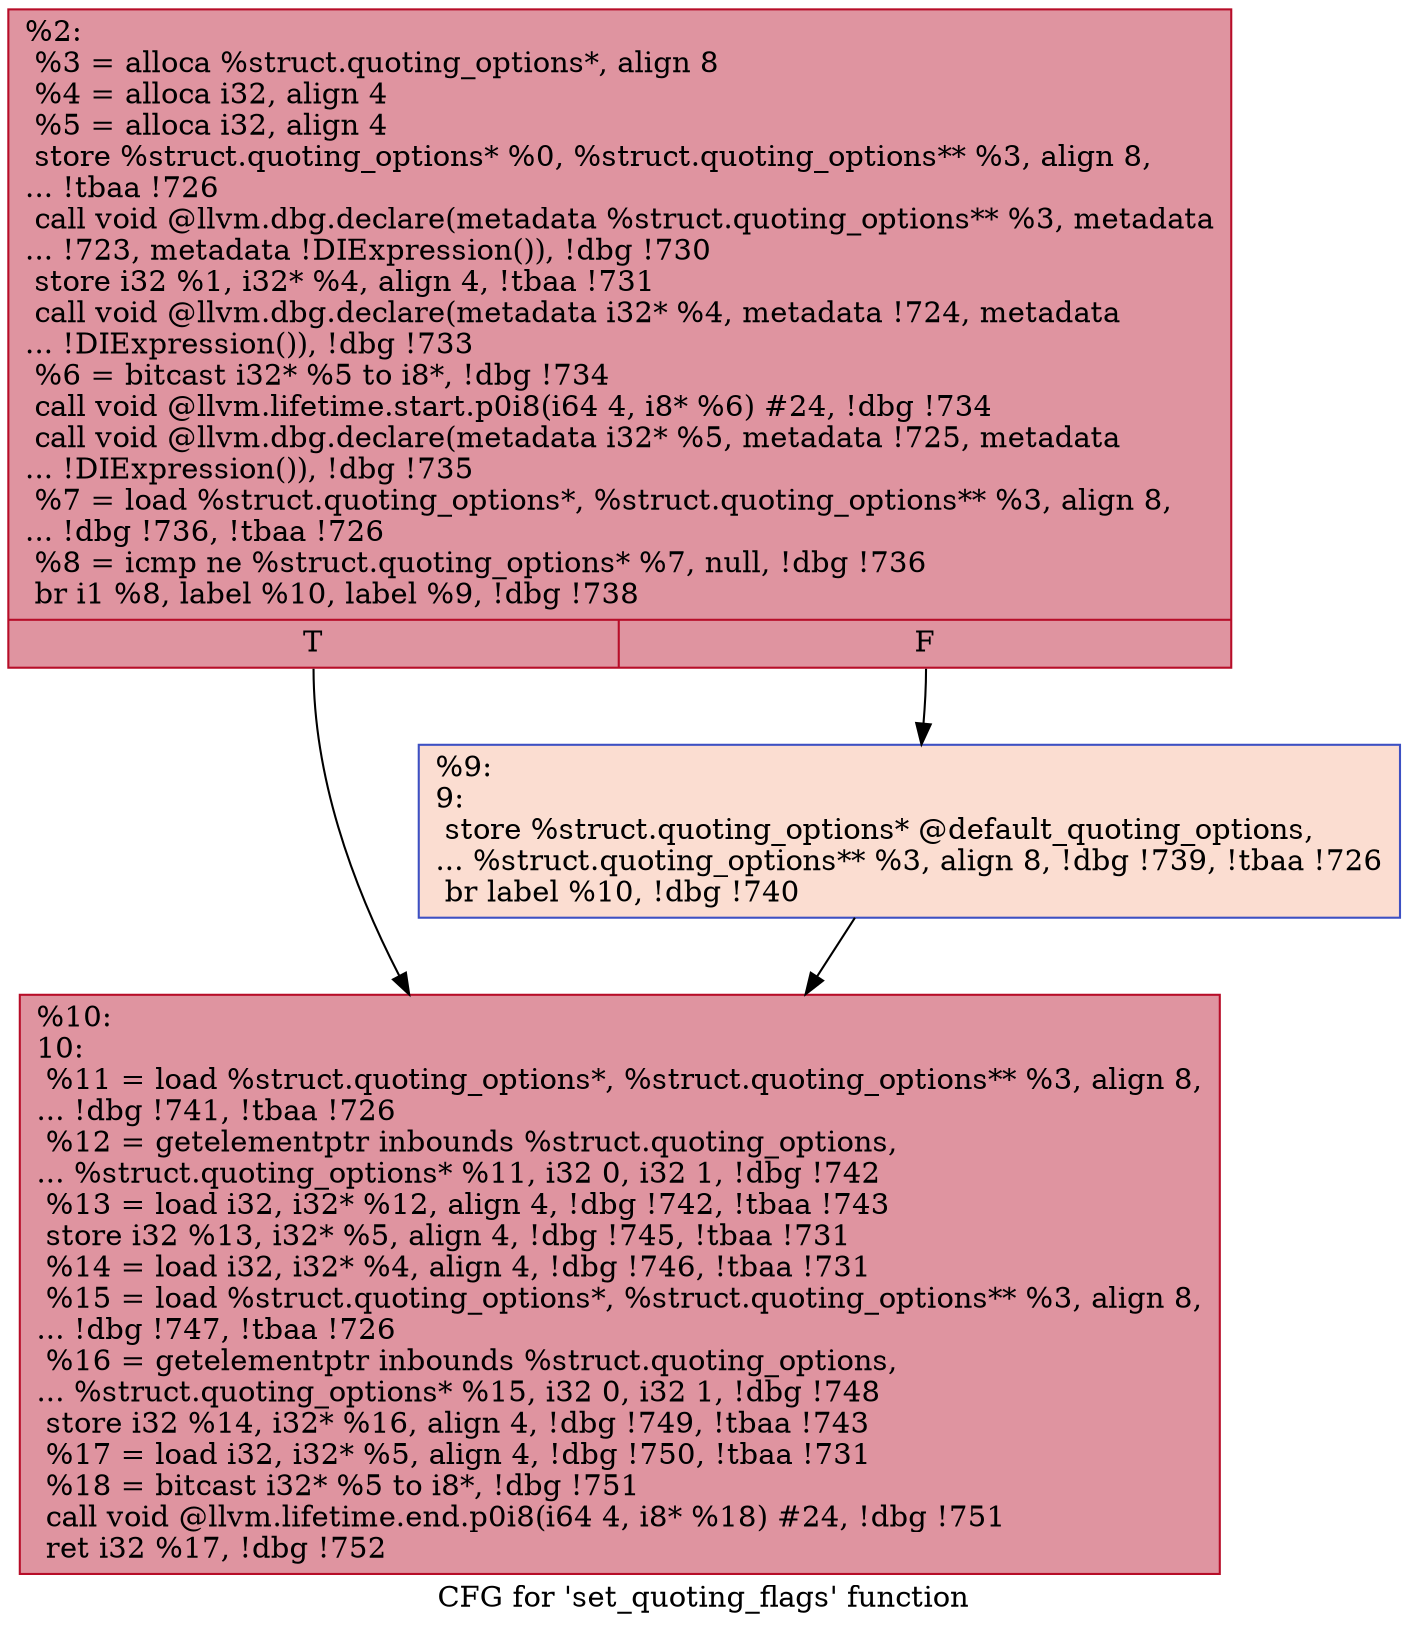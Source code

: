 digraph "CFG for 'set_quoting_flags' function" {
	label="CFG for 'set_quoting_flags' function";

	Node0x18c2a10 [shape=record,color="#b70d28ff", style=filled, fillcolor="#b70d2870",label="{%2:\l  %3 = alloca %struct.quoting_options*, align 8\l  %4 = alloca i32, align 4\l  %5 = alloca i32, align 4\l  store %struct.quoting_options* %0, %struct.quoting_options** %3, align 8,\l... !tbaa !726\l  call void @llvm.dbg.declare(metadata %struct.quoting_options** %3, metadata\l... !723, metadata !DIExpression()), !dbg !730\l  store i32 %1, i32* %4, align 4, !tbaa !731\l  call void @llvm.dbg.declare(metadata i32* %4, metadata !724, metadata\l... !DIExpression()), !dbg !733\l  %6 = bitcast i32* %5 to i8*, !dbg !734\l  call void @llvm.lifetime.start.p0i8(i64 4, i8* %6) #24, !dbg !734\l  call void @llvm.dbg.declare(metadata i32* %5, metadata !725, metadata\l... !DIExpression()), !dbg !735\l  %7 = load %struct.quoting_options*, %struct.quoting_options** %3, align 8,\l... !dbg !736, !tbaa !726\l  %8 = icmp ne %struct.quoting_options* %7, null, !dbg !736\l  br i1 %8, label %10, label %9, !dbg !738\l|{<s0>T|<s1>F}}"];
	Node0x18c2a10:s0 -> Node0x18c2ab0;
	Node0x18c2a10:s1 -> Node0x18c2a60;
	Node0x18c2a60 [shape=record,color="#3d50c3ff", style=filled, fillcolor="#f7b39670",label="{%9:\l9:                                                \l  store %struct.quoting_options* @default_quoting_options,\l... %struct.quoting_options** %3, align 8, !dbg !739, !tbaa !726\l  br label %10, !dbg !740\l}"];
	Node0x18c2a60 -> Node0x18c2ab0;
	Node0x18c2ab0 [shape=record,color="#b70d28ff", style=filled, fillcolor="#b70d2870",label="{%10:\l10:                                               \l  %11 = load %struct.quoting_options*, %struct.quoting_options** %3, align 8,\l... !dbg !741, !tbaa !726\l  %12 = getelementptr inbounds %struct.quoting_options,\l... %struct.quoting_options* %11, i32 0, i32 1, !dbg !742\l  %13 = load i32, i32* %12, align 4, !dbg !742, !tbaa !743\l  store i32 %13, i32* %5, align 4, !dbg !745, !tbaa !731\l  %14 = load i32, i32* %4, align 4, !dbg !746, !tbaa !731\l  %15 = load %struct.quoting_options*, %struct.quoting_options** %3, align 8,\l... !dbg !747, !tbaa !726\l  %16 = getelementptr inbounds %struct.quoting_options,\l... %struct.quoting_options* %15, i32 0, i32 1, !dbg !748\l  store i32 %14, i32* %16, align 4, !dbg !749, !tbaa !743\l  %17 = load i32, i32* %5, align 4, !dbg !750, !tbaa !731\l  %18 = bitcast i32* %5 to i8*, !dbg !751\l  call void @llvm.lifetime.end.p0i8(i64 4, i8* %18) #24, !dbg !751\l  ret i32 %17, !dbg !752\l}"];
}

